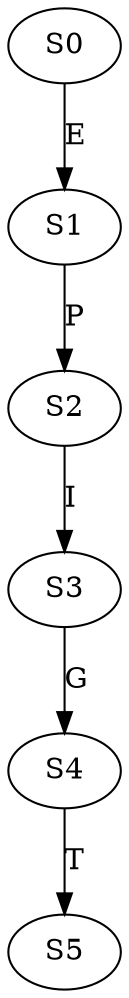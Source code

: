 strict digraph  {
	S0 -> S1 [ label = E ];
	S1 -> S2 [ label = P ];
	S2 -> S3 [ label = I ];
	S3 -> S4 [ label = G ];
	S4 -> S5 [ label = T ];
}
